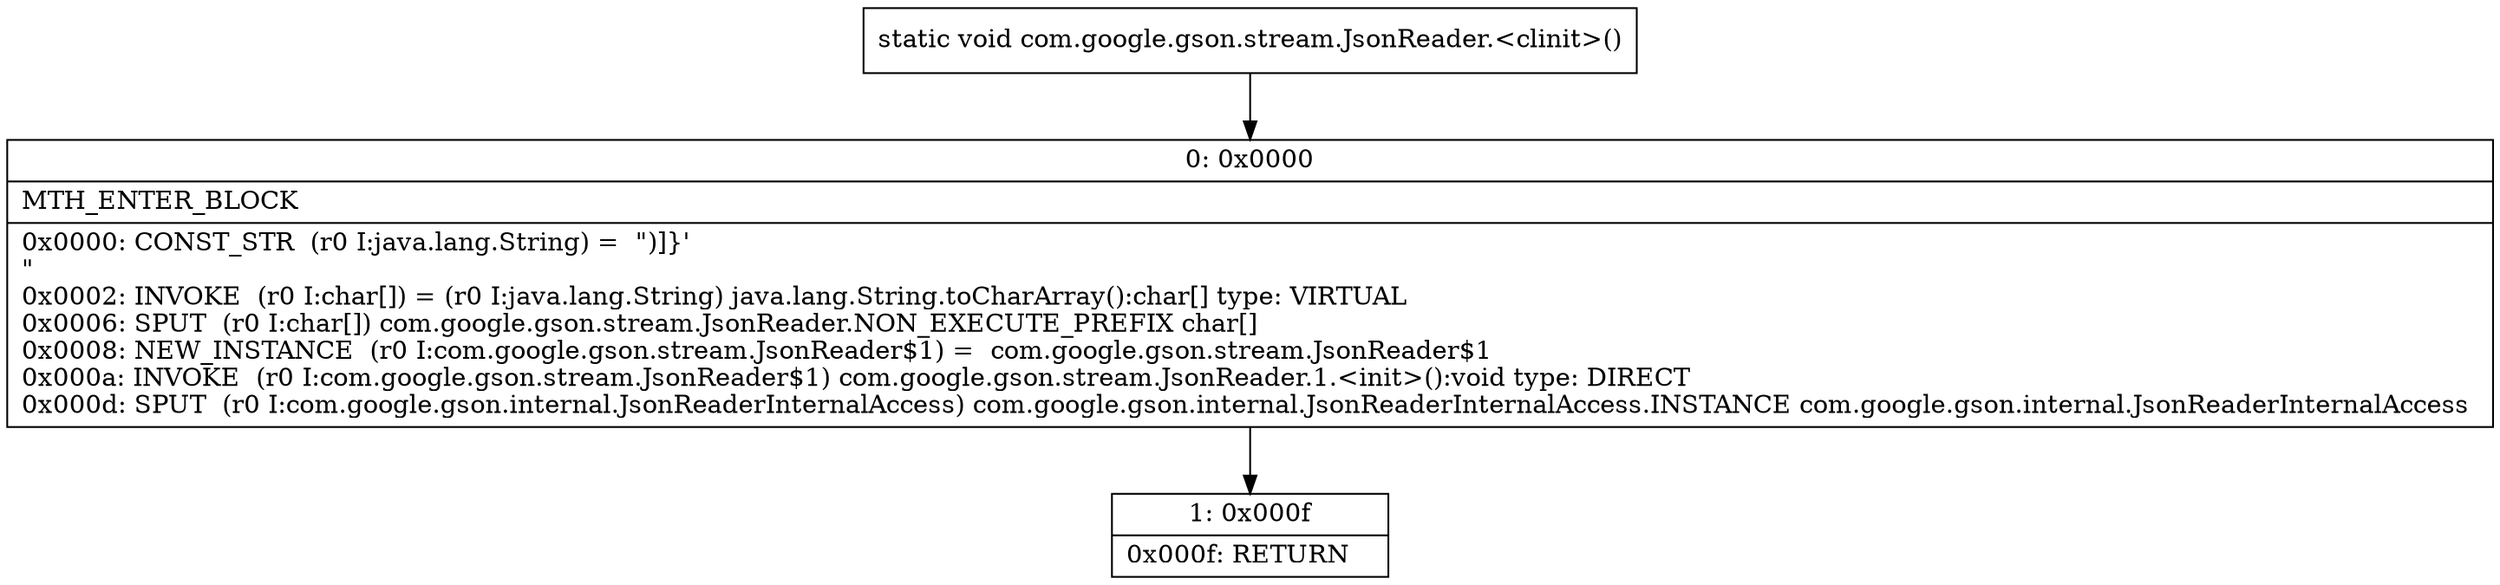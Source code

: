 digraph "CFG forcom.google.gson.stream.JsonReader.\<clinit\>()V" {
Node_0 [shape=record,label="{0\:\ 0x0000|MTH_ENTER_BLOCK\l|0x0000: CONST_STR  (r0 I:java.lang.String) =  \")]\}'\l\" \l0x0002: INVOKE  (r0 I:char[]) = (r0 I:java.lang.String) java.lang.String.toCharArray():char[] type: VIRTUAL \l0x0006: SPUT  (r0 I:char[]) com.google.gson.stream.JsonReader.NON_EXECUTE_PREFIX char[] \l0x0008: NEW_INSTANCE  (r0 I:com.google.gson.stream.JsonReader$1) =  com.google.gson.stream.JsonReader$1 \l0x000a: INVOKE  (r0 I:com.google.gson.stream.JsonReader$1) com.google.gson.stream.JsonReader.1.\<init\>():void type: DIRECT \l0x000d: SPUT  (r0 I:com.google.gson.internal.JsonReaderInternalAccess) com.google.gson.internal.JsonReaderInternalAccess.INSTANCE com.google.gson.internal.JsonReaderInternalAccess \l}"];
Node_1 [shape=record,label="{1\:\ 0x000f|0x000f: RETURN   \l}"];
MethodNode[shape=record,label="{static void com.google.gson.stream.JsonReader.\<clinit\>() }"];
MethodNode -> Node_0;
Node_0 -> Node_1;
}

